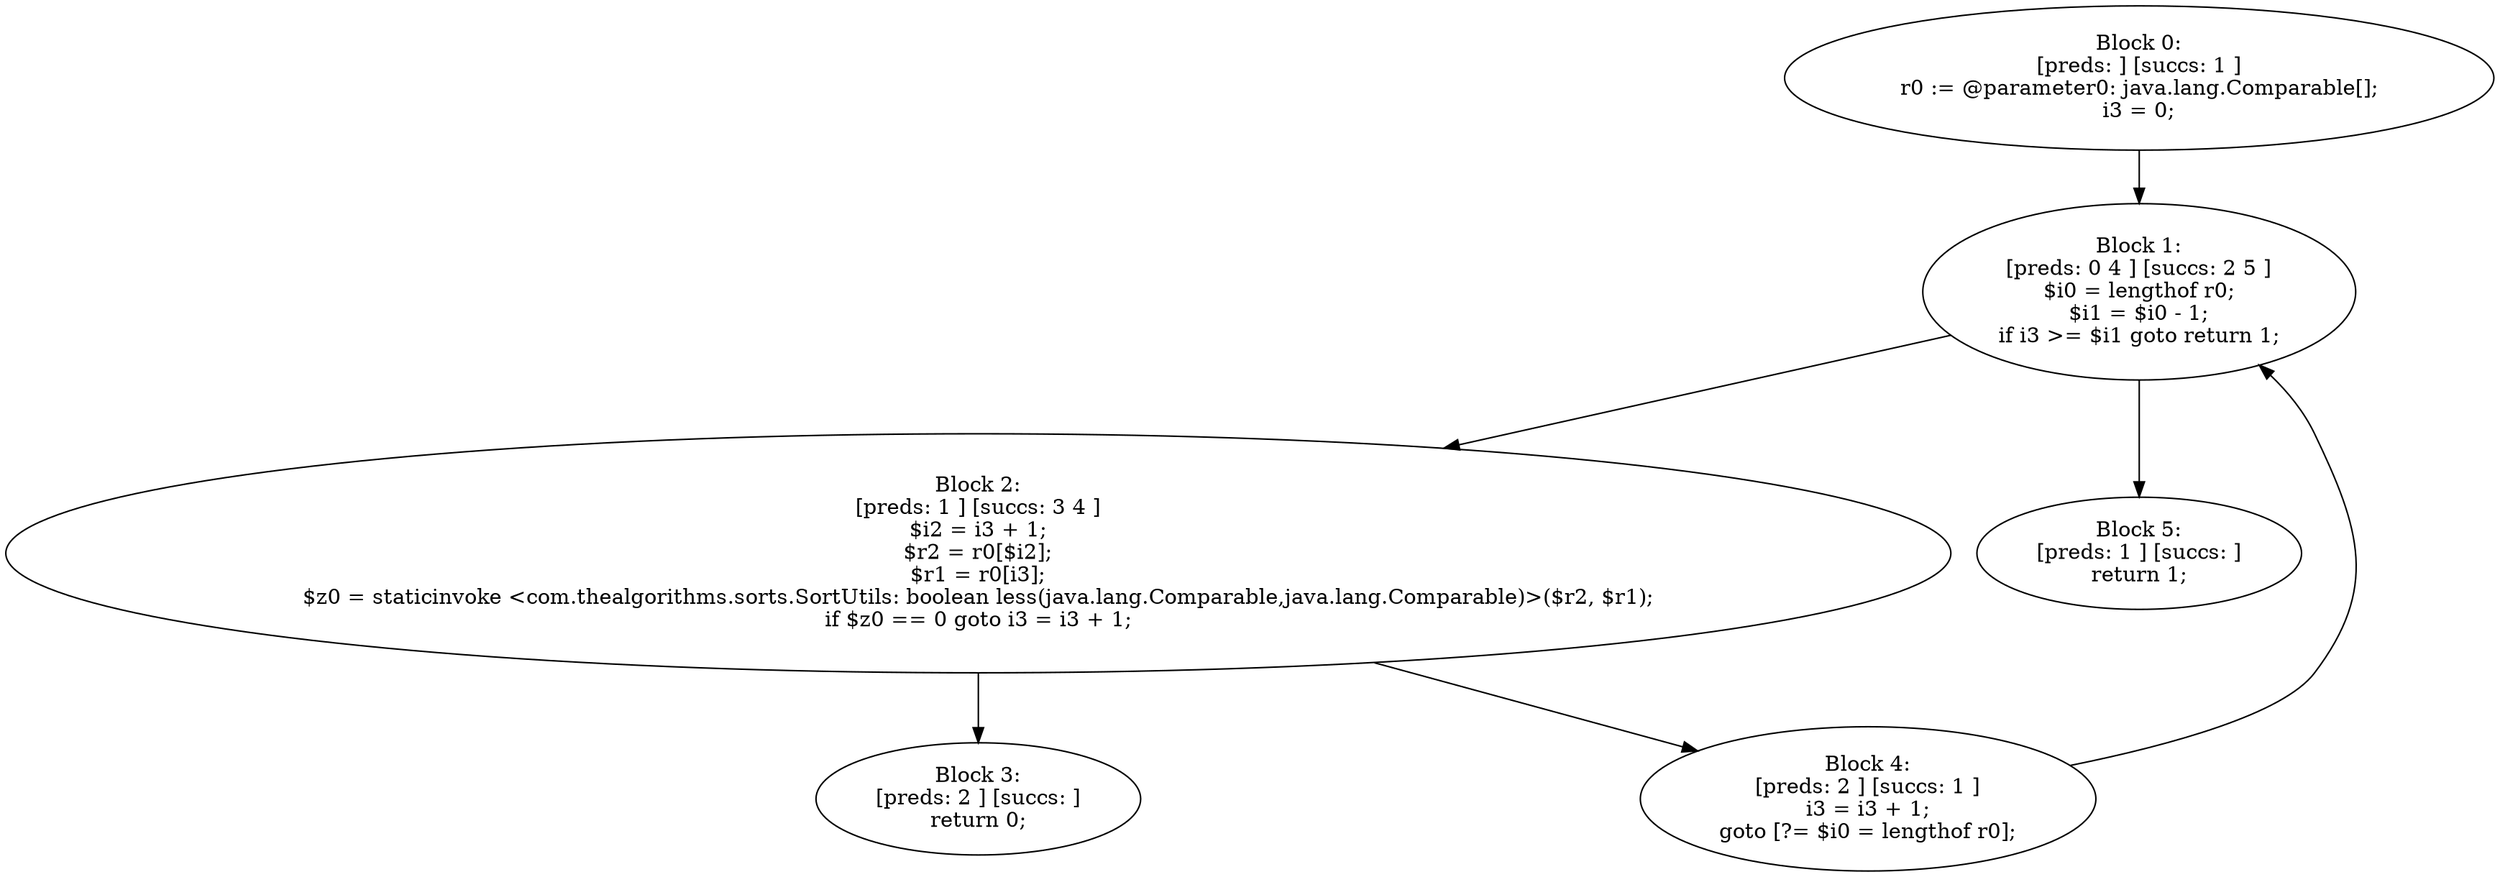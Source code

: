 digraph "unitGraph" {
    "Block 0:
[preds: ] [succs: 1 ]
r0 := @parameter0: java.lang.Comparable[];
i3 = 0;
"
    "Block 1:
[preds: 0 4 ] [succs: 2 5 ]
$i0 = lengthof r0;
$i1 = $i0 - 1;
if i3 >= $i1 goto return 1;
"
    "Block 2:
[preds: 1 ] [succs: 3 4 ]
$i2 = i3 + 1;
$r2 = r0[$i2];
$r1 = r0[i3];
$z0 = staticinvoke <com.thealgorithms.sorts.SortUtils: boolean less(java.lang.Comparable,java.lang.Comparable)>($r2, $r1);
if $z0 == 0 goto i3 = i3 + 1;
"
    "Block 3:
[preds: 2 ] [succs: ]
return 0;
"
    "Block 4:
[preds: 2 ] [succs: 1 ]
i3 = i3 + 1;
goto [?= $i0 = lengthof r0];
"
    "Block 5:
[preds: 1 ] [succs: ]
return 1;
"
    "Block 0:
[preds: ] [succs: 1 ]
r0 := @parameter0: java.lang.Comparable[];
i3 = 0;
"->"Block 1:
[preds: 0 4 ] [succs: 2 5 ]
$i0 = lengthof r0;
$i1 = $i0 - 1;
if i3 >= $i1 goto return 1;
";
    "Block 1:
[preds: 0 4 ] [succs: 2 5 ]
$i0 = lengthof r0;
$i1 = $i0 - 1;
if i3 >= $i1 goto return 1;
"->"Block 2:
[preds: 1 ] [succs: 3 4 ]
$i2 = i3 + 1;
$r2 = r0[$i2];
$r1 = r0[i3];
$z0 = staticinvoke <com.thealgorithms.sorts.SortUtils: boolean less(java.lang.Comparable,java.lang.Comparable)>($r2, $r1);
if $z0 == 0 goto i3 = i3 + 1;
";
    "Block 1:
[preds: 0 4 ] [succs: 2 5 ]
$i0 = lengthof r0;
$i1 = $i0 - 1;
if i3 >= $i1 goto return 1;
"->"Block 5:
[preds: 1 ] [succs: ]
return 1;
";
    "Block 2:
[preds: 1 ] [succs: 3 4 ]
$i2 = i3 + 1;
$r2 = r0[$i2];
$r1 = r0[i3];
$z0 = staticinvoke <com.thealgorithms.sorts.SortUtils: boolean less(java.lang.Comparable,java.lang.Comparable)>($r2, $r1);
if $z0 == 0 goto i3 = i3 + 1;
"->"Block 3:
[preds: 2 ] [succs: ]
return 0;
";
    "Block 2:
[preds: 1 ] [succs: 3 4 ]
$i2 = i3 + 1;
$r2 = r0[$i2];
$r1 = r0[i3];
$z0 = staticinvoke <com.thealgorithms.sorts.SortUtils: boolean less(java.lang.Comparable,java.lang.Comparable)>($r2, $r1);
if $z0 == 0 goto i3 = i3 + 1;
"->"Block 4:
[preds: 2 ] [succs: 1 ]
i3 = i3 + 1;
goto [?= $i0 = lengthof r0];
";
    "Block 4:
[preds: 2 ] [succs: 1 ]
i3 = i3 + 1;
goto [?= $i0 = lengthof r0];
"->"Block 1:
[preds: 0 4 ] [succs: 2 5 ]
$i0 = lengthof r0;
$i1 = $i0 - 1;
if i3 >= $i1 goto return 1;
";
}
